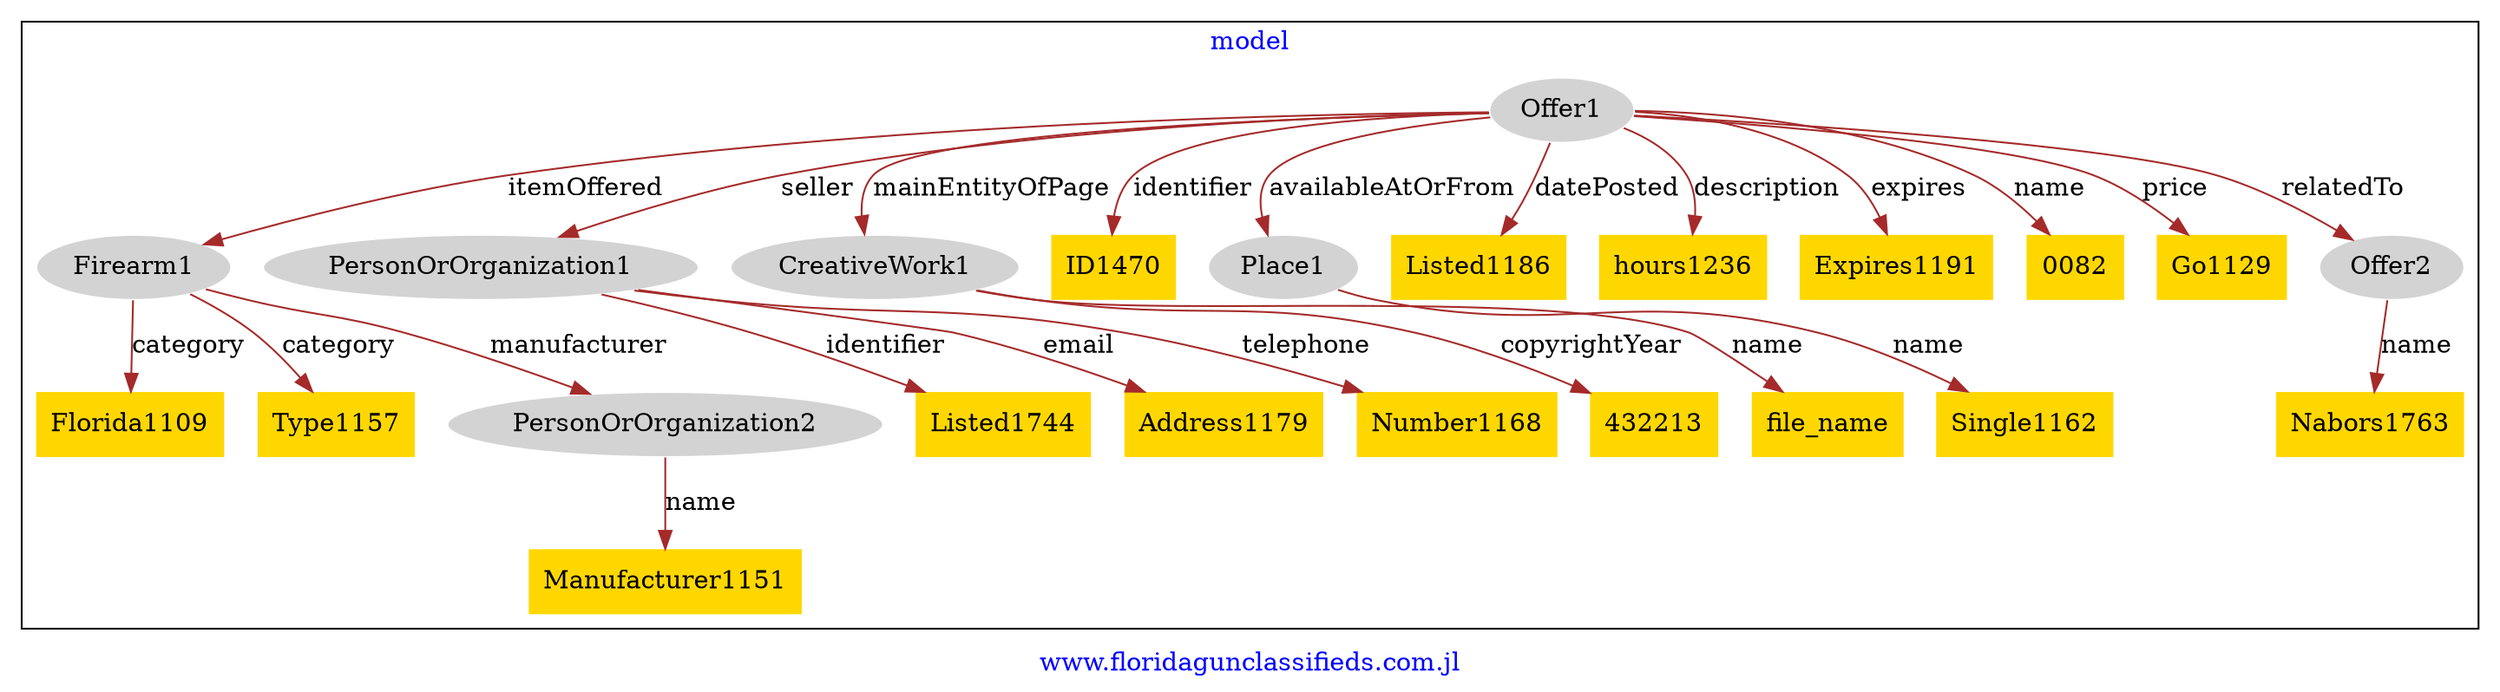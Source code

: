 digraph n0 {
fontcolor="blue"
remincross="true"
label="www.floridagunclassifieds.com.jl"
subgraph cluster {
label="model"
n2[style="filled",color="white",fillcolor="lightgray",label="Firearm1"];
n3[shape="plaintext",style="filled",fillcolor="gold",label="Florida1109"];
n4[shape="plaintext",style="filled",fillcolor="gold",label="Type1157"];
n5[style="filled",color="white",fillcolor="lightgray",label="PersonOrOrganization2"];
n6[style="filled",color="white",fillcolor="lightgray",label="PersonOrOrganization1"];
n7[shape="plaintext",style="filled",fillcolor="gold",label="Listed1744"];
n8[shape="plaintext",style="filled",fillcolor="gold",label="Address1179"];
n9[shape="plaintext",style="filled",fillcolor="gold",label="Number1168"];
n10[shape="plaintext",style="filled",fillcolor="gold",label="Manufacturer1151"];
n11[style="filled",color="white",fillcolor="lightgray",label="CreativeWork1"];
n12[shape="plaintext",style="filled",fillcolor="gold",label="432213"];
n13[shape="plaintext",style="filled",fillcolor="gold",label="file_name"];
n14[style="filled",color="white",fillcolor="lightgray",label="Offer1"];
n15[shape="plaintext",style="filled",fillcolor="gold",label="ID1470"];
n16[style="filled",color="white",fillcolor="lightgray",label="Place1"];
n17[shape="plaintext",style="filled",fillcolor="gold",label="Listed1186"];
n18[shape="plaintext",style="filled",fillcolor="gold",label="hours1236"];
n19[shape="plaintext",style="filled",fillcolor="gold",label="Expires1191"];
n20[shape="plaintext",style="filled",fillcolor="gold",label="0082"];
n21[shape="plaintext",style="filled",fillcolor="gold",label="Go1129"];
n22[style="filled",color="white",fillcolor="lightgray",label="Offer2"];
n23[shape="plaintext",style="filled",fillcolor="gold",label="Nabors1763"];
n24[shape="plaintext",style="filled",fillcolor="gold",label="Single1162"];
}
n2 -> n3[color="brown",fontcolor="black",label="category"]
n2 -> n4[color="brown",fontcolor="black",label="category"]
n2 -> n5[color="brown",fontcolor="black",label="manufacturer"]
n6 -> n7[color="brown",fontcolor="black",label="identifier"]
n6 -> n8[color="brown",fontcolor="black",label="email"]
n6 -> n9[color="brown",fontcolor="black",label="telephone"]
n5 -> n10[color="brown",fontcolor="black",label="name"]
n11 -> n12[color="brown",fontcolor="black",label="copyrightYear"]
n11 -> n13[color="brown",fontcolor="black",label="name"]
n14 -> n15[color="brown",fontcolor="black",label="identifier"]
n14 -> n16[color="brown",fontcolor="black",label="availableAtOrFrom"]
n14 -> n17[color="brown",fontcolor="black",label="datePosted"]
n14 -> n18[color="brown",fontcolor="black",label="description"]
n14 -> n19[color="brown",fontcolor="black",label="expires"]
n14 -> n2[color="brown",fontcolor="black",label="itemOffered"]
n14 -> n11[color="brown",fontcolor="black",label="mainEntityOfPage"]
n14 -> n20[color="brown",fontcolor="black",label="name"]
n14 -> n21[color="brown",fontcolor="black",label="price"]
n14 -> n22[color="brown",fontcolor="black",label="relatedTo"]
n14 -> n6[color="brown",fontcolor="black",label="seller"]
n22 -> n23[color="brown",fontcolor="black",label="name"]
n16 -> n24[color="brown",fontcolor="black",label="name"]
}
